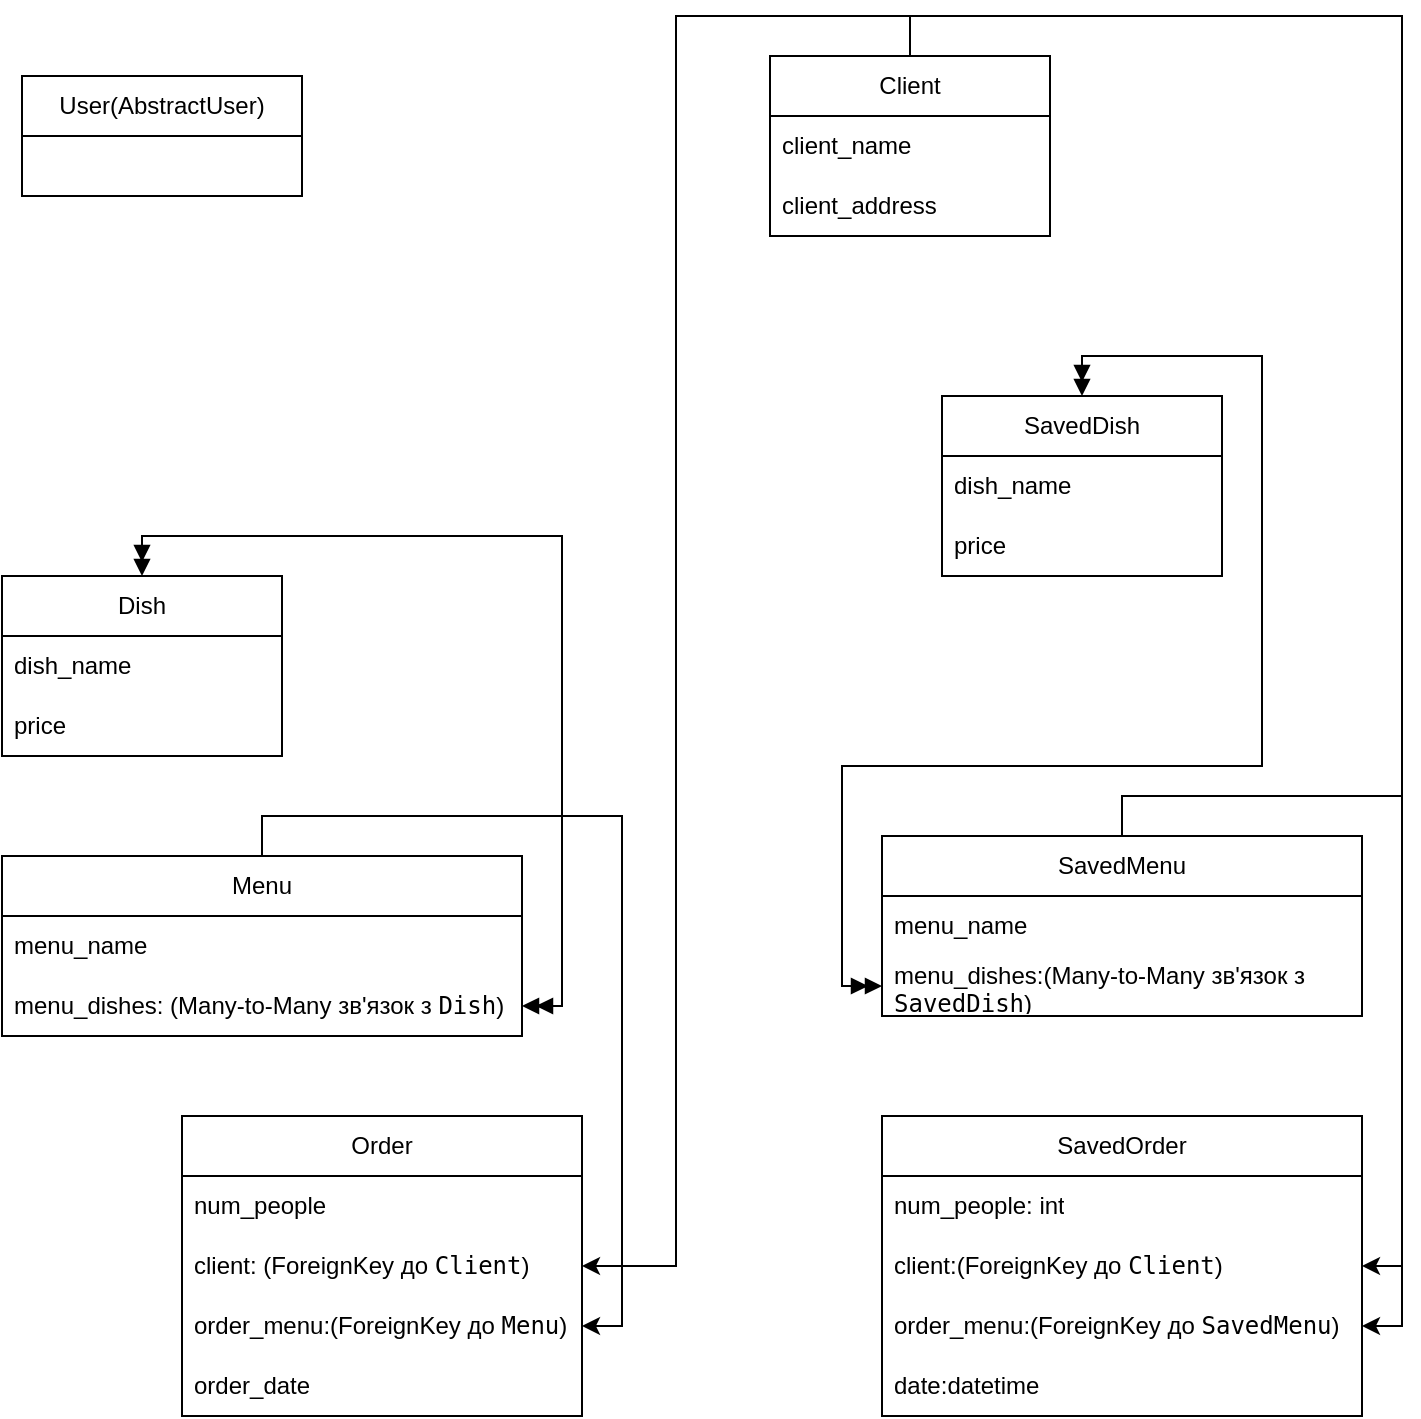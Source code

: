 <mxfile version="24.7.12">
  <diagram name="Page-1" id="ge00kZNqD4iVoa8YtLi4">
    <mxGraphModel dx="1434" dy="744" grid="1" gridSize="10" guides="1" tooltips="1" connect="1" arrows="1" fold="1" page="1" pageScale="1" pageWidth="827" pageHeight="1169" math="0" shadow="0">
      <root>
        <mxCell id="0" />
        <mxCell id="1" parent="0" />
        <mxCell id="pquhyeh4DyAZynOe0e__-2" value="Client" style="swimlane;fontStyle=0;childLayout=stackLayout;horizontal=1;startSize=30;horizontalStack=0;resizeParent=1;resizeParentMax=0;resizeLast=0;collapsible=1;marginBottom=0;whiteSpace=wrap;html=1;" vertex="1" parent="1">
          <mxGeometry x="414" y="150" width="140" height="90" as="geometry" />
        </mxCell>
        <mxCell id="pquhyeh4DyAZynOe0e__-3" value="client_name" style="text;strokeColor=none;fillColor=none;align=left;verticalAlign=middle;spacingLeft=4;spacingRight=4;overflow=hidden;points=[[0,0.5],[1,0.5]];portConstraint=eastwest;rotatable=0;whiteSpace=wrap;html=1;" vertex="1" parent="pquhyeh4DyAZynOe0e__-2">
          <mxGeometry y="30" width="140" height="30" as="geometry" />
        </mxCell>
        <mxCell id="pquhyeh4DyAZynOe0e__-4" value="client_address" style="text;strokeColor=none;fillColor=none;align=left;verticalAlign=middle;spacingLeft=4;spacingRight=4;overflow=hidden;points=[[0,0.5],[1,0.5]];portConstraint=eastwest;rotatable=0;whiteSpace=wrap;html=1;" vertex="1" parent="pquhyeh4DyAZynOe0e__-2">
          <mxGeometry y="60" width="140" height="30" as="geometry" />
        </mxCell>
        <mxCell id="pquhyeh4DyAZynOe0e__-6" value="User(AbstractUser)" style="swimlane;fontStyle=0;childLayout=stackLayout;horizontal=1;startSize=30;horizontalStack=0;resizeParent=1;resizeParentMax=0;resizeLast=0;collapsible=1;marginBottom=0;whiteSpace=wrap;html=1;" vertex="1" parent="1">
          <mxGeometry x="40" y="160" width="140" height="60" as="geometry" />
        </mxCell>
        <mxCell id="pquhyeh4DyAZynOe0e__-10" value="SavedDish" style="swimlane;fontStyle=0;childLayout=stackLayout;horizontal=1;startSize=30;horizontalStack=0;resizeParent=1;resizeParentMax=0;resizeLast=0;collapsible=1;marginBottom=0;whiteSpace=wrap;html=1;" vertex="1" parent="1">
          <mxGeometry x="500" y="320" width="140" height="90" as="geometry" />
        </mxCell>
        <mxCell id="pquhyeh4DyAZynOe0e__-11" value="dish_&lt;span style=&quot;background-color: initial;&quot;&gt;name&lt;/span&gt;" style="text;strokeColor=none;fillColor=none;align=left;verticalAlign=middle;spacingLeft=4;spacingRight=4;overflow=hidden;points=[[0,0.5],[1,0.5]];portConstraint=eastwest;rotatable=0;whiteSpace=wrap;html=1;" vertex="1" parent="pquhyeh4DyAZynOe0e__-10">
          <mxGeometry y="30" width="140" height="30" as="geometry" />
        </mxCell>
        <mxCell id="pquhyeh4DyAZynOe0e__-12" value="price" style="text;strokeColor=none;fillColor=none;align=left;verticalAlign=middle;spacingLeft=4;spacingRight=4;overflow=hidden;points=[[0,0.5],[1,0.5]];portConstraint=eastwest;rotatable=0;whiteSpace=wrap;html=1;" vertex="1" parent="pquhyeh4DyAZynOe0e__-10">
          <mxGeometry y="60" width="140" height="30" as="geometry" />
        </mxCell>
        <mxCell id="pquhyeh4DyAZynOe0e__-14" value="Dish" style="swimlane;fontStyle=0;childLayout=stackLayout;horizontal=1;startSize=30;horizontalStack=0;resizeParent=1;resizeParentMax=0;resizeLast=0;collapsible=1;marginBottom=0;whiteSpace=wrap;html=1;" vertex="1" parent="1">
          <mxGeometry x="30" y="410" width="140" height="90" as="geometry">
            <mxRectangle x="160" y="320" width="60" height="30" as="alternateBounds" />
          </mxGeometry>
        </mxCell>
        <mxCell id="pquhyeh4DyAZynOe0e__-15" value="dish_name" style="text;strokeColor=none;fillColor=none;align=left;verticalAlign=middle;spacingLeft=4;spacingRight=4;overflow=hidden;points=[[0,0.5],[1,0.5]];portConstraint=eastwest;rotatable=0;whiteSpace=wrap;html=1;" vertex="1" parent="pquhyeh4DyAZynOe0e__-14">
          <mxGeometry y="30" width="140" height="30" as="geometry" />
        </mxCell>
        <mxCell id="pquhyeh4DyAZynOe0e__-16" value="price" style="text;strokeColor=none;fillColor=none;align=left;verticalAlign=middle;spacingLeft=4;spacingRight=4;overflow=hidden;points=[[0,0.5],[1,0.5]];portConstraint=eastwest;rotatable=0;whiteSpace=wrap;html=1;" vertex="1" parent="pquhyeh4DyAZynOe0e__-14">
          <mxGeometry y="60" width="140" height="30" as="geometry" />
        </mxCell>
        <mxCell id="pquhyeh4DyAZynOe0e__-18" value="Menu" style="swimlane;fontStyle=0;childLayout=stackLayout;horizontal=1;startSize=30;horizontalStack=0;resizeParent=1;resizeParentMax=0;resizeLast=0;collapsible=1;marginBottom=0;whiteSpace=wrap;html=1;" vertex="1" parent="1">
          <mxGeometry x="30" y="550" width="260" height="90" as="geometry" />
        </mxCell>
        <mxCell id="pquhyeh4DyAZynOe0e__-19" value="menu_name" style="text;strokeColor=none;fillColor=none;align=left;verticalAlign=middle;spacingLeft=4;spacingRight=4;overflow=hidden;points=[[0,0.5],[1,0.5]];portConstraint=eastwest;rotatable=0;whiteSpace=wrap;html=1;" vertex="1" parent="pquhyeh4DyAZynOe0e__-18">
          <mxGeometry y="30" width="260" height="30" as="geometry" />
        </mxCell>
        <mxCell id="pquhyeh4DyAZynOe0e__-20" value="menu_dishes: (Many-to-Many зв&#39;язок з &lt;code&gt;Dish&lt;/code&gt;)" style="text;strokeColor=none;fillColor=none;align=left;verticalAlign=middle;spacingLeft=4;spacingRight=4;overflow=hidden;points=[[0,0.5],[1,0.5]];portConstraint=eastwest;rotatable=0;whiteSpace=wrap;html=1;" vertex="1" parent="pquhyeh4DyAZynOe0e__-18">
          <mxGeometry y="60" width="260" height="30" as="geometry" />
        </mxCell>
        <mxCell id="pquhyeh4DyAZynOe0e__-22" value="SavedMenu" style="swimlane;fontStyle=0;childLayout=stackLayout;horizontal=1;startSize=30;horizontalStack=0;resizeParent=1;resizeParentMax=0;resizeLast=0;collapsible=1;marginBottom=0;whiteSpace=wrap;html=1;" vertex="1" parent="1">
          <mxGeometry x="470" y="540" width="240" height="90" as="geometry" />
        </mxCell>
        <mxCell id="pquhyeh4DyAZynOe0e__-23" value="menu_&lt;span style=&quot;background-color: initial;&quot;&gt;name&lt;/span&gt;" style="text;strokeColor=none;fillColor=none;align=left;verticalAlign=middle;spacingLeft=4;spacingRight=4;overflow=hidden;points=[[0,0.5],[1,0.5]];portConstraint=eastwest;rotatable=0;whiteSpace=wrap;html=1;" vertex="1" parent="pquhyeh4DyAZynOe0e__-22">
          <mxGeometry y="30" width="240" height="30" as="geometry" />
        </mxCell>
        <mxCell id="pquhyeh4DyAZynOe0e__-24" value="menu_dishes:(Many-to-Many зв&#39;язок з &lt;code&gt;SavedDish&lt;/code&gt;)" style="text;strokeColor=none;fillColor=none;align=left;verticalAlign=middle;spacingLeft=4;spacingRight=4;overflow=hidden;points=[[0,0.5],[1,0.5]];portConstraint=eastwest;rotatable=0;whiteSpace=wrap;html=1;" vertex="1" parent="pquhyeh4DyAZynOe0e__-22">
          <mxGeometry y="60" width="240" height="30" as="geometry" />
        </mxCell>
        <mxCell id="pquhyeh4DyAZynOe0e__-26" value="Order" style="swimlane;fontStyle=0;childLayout=stackLayout;horizontal=1;startSize=30;horizontalStack=0;resizeParent=1;resizeParentMax=0;resizeLast=0;collapsible=1;marginBottom=0;whiteSpace=wrap;html=1;" vertex="1" parent="1">
          <mxGeometry x="120" y="680" width="200" height="150" as="geometry" />
        </mxCell>
        <mxCell id="pquhyeh4DyAZynOe0e__-27" value="num_people" style="text;strokeColor=none;fillColor=none;align=left;verticalAlign=middle;spacingLeft=4;spacingRight=4;overflow=hidden;points=[[0,0.5],[1,0.5]];portConstraint=eastwest;rotatable=0;whiteSpace=wrap;html=1;" vertex="1" parent="pquhyeh4DyAZynOe0e__-26">
          <mxGeometry y="30" width="200" height="30" as="geometry" />
        </mxCell>
        <mxCell id="pquhyeh4DyAZynOe0e__-29" value="&lt;div style=&quot;text-align: center;&quot;&gt;&lt;span style=&quot;background-color: initial;&quot;&gt;client: (ForeignKey до &lt;/span&gt;&lt;code style=&quot;background-color: initial;&quot;&gt;Client&lt;/code&gt;&lt;span style=&quot;background-color: initial;&quot;&gt;)&lt;/span&gt;&lt;/div&gt;" style="text;strokeColor=none;fillColor=none;align=left;verticalAlign=middle;spacingLeft=4;spacingRight=4;overflow=hidden;points=[[0,0.5],[1,0.5]];portConstraint=eastwest;rotatable=0;whiteSpace=wrap;html=1;" vertex="1" parent="pquhyeh4DyAZynOe0e__-26">
          <mxGeometry y="60" width="200" height="30" as="geometry" />
        </mxCell>
        <mxCell id="pquhyeh4DyAZynOe0e__-28" value="order_menu:(ForeignKey до &lt;code&gt;Menu&lt;/code&gt;)" style="text;strokeColor=none;fillColor=none;align=left;verticalAlign=middle;spacingLeft=4;spacingRight=4;overflow=hidden;points=[[0,0.5],[1,0.5]];portConstraint=eastwest;rotatable=0;whiteSpace=wrap;html=1;" vertex="1" parent="pquhyeh4DyAZynOe0e__-26">
          <mxGeometry y="90" width="200" height="30" as="geometry" />
        </mxCell>
        <mxCell id="pquhyeh4DyAZynOe0e__-43" value="order_date" style="text;strokeColor=none;fillColor=none;align=left;verticalAlign=middle;spacingLeft=4;spacingRight=4;overflow=hidden;points=[[0,0.5],[1,0.5]];portConstraint=eastwest;rotatable=0;whiteSpace=wrap;html=1;" vertex="1" parent="pquhyeh4DyAZynOe0e__-26">
          <mxGeometry y="120" width="200" height="30" as="geometry" />
        </mxCell>
        <mxCell id="pquhyeh4DyAZynOe0e__-37" value="SavedOrder" style="swimlane;fontStyle=0;childLayout=stackLayout;horizontal=1;startSize=30;horizontalStack=0;resizeParent=1;resizeParentMax=0;resizeLast=0;collapsible=1;marginBottom=0;whiteSpace=wrap;html=1;movable=1;resizable=1;rotatable=1;deletable=1;editable=1;locked=0;connectable=1;" vertex="1" parent="1">
          <mxGeometry x="470" y="680" width="240" height="150" as="geometry" />
        </mxCell>
        <mxCell id="pquhyeh4DyAZynOe0e__-38" value="num_people: int" style="text;strokeColor=none;fillColor=none;align=left;verticalAlign=middle;spacingLeft=4;spacingRight=4;overflow=hidden;points=[[0,0.5],[1,0.5]];portConstraint=eastwest;rotatable=0;whiteSpace=wrap;html=1;" vertex="1" parent="pquhyeh4DyAZynOe0e__-37">
          <mxGeometry y="30" width="240" height="30" as="geometry" />
        </mxCell>
        <mxCell id="pquhyeh4DyAZynOe0e__-39" value="client:(ForeignKey до &lt;code&gt;Client&lt;/code&gt;)" style="text;strokeColor=none;fillColor=none;align=left;verticalAlign=middle;spacingLeft=4;spacingRight=4;overflow=hidden;points=[[0,0.5],[1,0.5]];portConstraint=eastwest;rotatable=0;whiteSpace=wrap;html=1;" vertex="1" parent="pquhyeh4DyAZynOe0e__-37">
          <mxGeometry y="60" width="240" height="30" as="geometry" />
        </mxCell>
        <mxCell id="pquhyeh4DyAZynOe0e__-40" value="order_menu:(ForeignKey до &lt;code&gt;SavedMenu&lt;/code&gt;)" style="text;strokeColor=none;fillColor=none;align=left;verticalAlign=middle;spacingLeft=4;spacingRight=4;overflow=hidden;points=[[0,0.5],[1,0.5]];portConstraint=eastwest;rotatable=0;whiteSpace=wrap;html=1;" vertex="1" parent="pquhyeh4DyAZynOe0e__-37">
          <mxGeometry y="90" width="240" height="30" as="geometry" />
        </mxCell>
        <mxCell id="pquhyeh4DyAZynOe0e__-44" value="date:datetime" style="text;strokeColor=none;fillColor=none;align=left;verticalAlign=middle;spacingLeft=4;spacingRight=4;overflow=hidden;points=[[0,0.5],[1,0.5]];portConstraint=eastwest;rotatable=0;whiteSpace=wrap;html=1;" vertex="1" parent="pquhyeh4DyAZynOe0e__-37">
          <mxGeometry y="120" width="240" height="30" as="geometry" />
        </mxCell>
        <mxCell id="pquhyeh4DyAZynOe0e__-48" style="edgeStyle=orthogonalEdgeStyle;rounded=0;orthogonalLoop=1;jettySize=auto;html=1;exitX=1;exitY=0.5;exitDx=0;exitDy=0;entryX=0.5;entryY=0;entryDx=0;entryDy=0;endArrow=doubleBlock;endFill=1;startArrow=doubleBlock;startFill=1;" edge="1" parent="1" source="pquhyeh4DyAZynOe0e__-20" target="pquhyeh4DyAZynOe0e__-14">
          <mxGeometry relative="1" as="geometry" />
        </mxCell>
        <mxCell id="pquhyeh4DyAZynOe0e__-49" style="edgeStyle=orthogonalEdgeStyle;rounded=0;orthogonalLoop=1;jettySize=auto;html=1;exitX=1;exitY=0.5;exitDx=0;exitDy=0;entryX=0.5;entryY=0;entryDx=0;entryDy=0;startArrow=classic;startFill=1;endArrow=none;endFill=0;" edge="1" parent="1" source="pquhyeh4DyAZynOe0e__-29" target="pquhyeh4DyAZynOe0e__-2">
          <mxGeometry relative="1" as="geometry" />
        </mxCell>
        <mxCell id="pquhyeh4DyAZynOe0e__-50" style="edgeStyle=orthogonalEdgeStyle;rounded=0;orthogonalLoop=1;jettySize=auto;html=1;exitX=1;exitY=0.5;exitDx=0;exitDy=0;entryX=0.5;entryY=0;entryDx=0;entryDy=0;startArrow=classic;startFill=1;endArrow=none;endFill=0;" edge="1" parent="1" source="pquhyeh4DyAZynOe0e__-28" target="pquhyeh4DyAZynOe0e__-18">
          <mxGeometry relative="1" as="geometry" />
        </mxCell>
        <mxCell id="pquhyeh4DyAZynOe0e__-51" style="edgeStyle=orthogonalEdgeStyle;rounded=0;orthogonalLoop=1;jettySize=auto;html=1;exitX=1;exitY=0.5;exitDx=0;exitDy=0;entryX=0.5;entryY=0;entryDx=0;entryDy=0;startArrow=classic;startFill=1;endArrow=none;endFill=0;" edge="1" parent="1" source="pquhyeh4DyAZynOe0e__-39" target="pquhyeh4DyAZynOe0e__-2">
          <mxGeometry relative="1" as="geometry" />
        </mxCell>
        <mxCell id="pquhyeh4DyAZynOe0e__-52" style="edgeStyle=orthogonalEdgeStyle;rounded=0;orthogonalLoop=1;jettySize=auto;html=1;exitX=1;exitY=0.5;exitDx=0;exitDy=0;entryX=0.5;entryY=0;entryDx=0;entryDy=0;startArrow=classic;startFill=1;endArrow=none;endFill=0;" edge="1" parent="1" source="pquhyeh4DyAZynOe0e__-40" target="pquhyeh4DyAZynOe0e__-22">
          <mxGeometry relative="1" as="geometry" />
        </mxCell>
        <mxCell id="pquhyeh4DyAZynOe0e__-53" style="edgeStyle=orthogonalEdgeStyle;rounded=0;orthogonalLoop=1;jettySize=auto;html=1;exitX=0;exitY=0.5;exitDx=0;exitDy=0;entryX=0.5;entryY=0;entryDx=0;entryDy=0;endArrow=doubleBlock;endFill=1;startArrow=doubleBlock;startFill=1;" edge="1" parent="1" source="pquhyeh4DyAZynOe0e__-24" target="pquhyeh4DyAZynOe0e__-10">
          <mxGeometry relative="1" as="geometry" />
        </mxCell>
      </root>
    </mxGraphModel>
  </diagram>
</mxfile>

